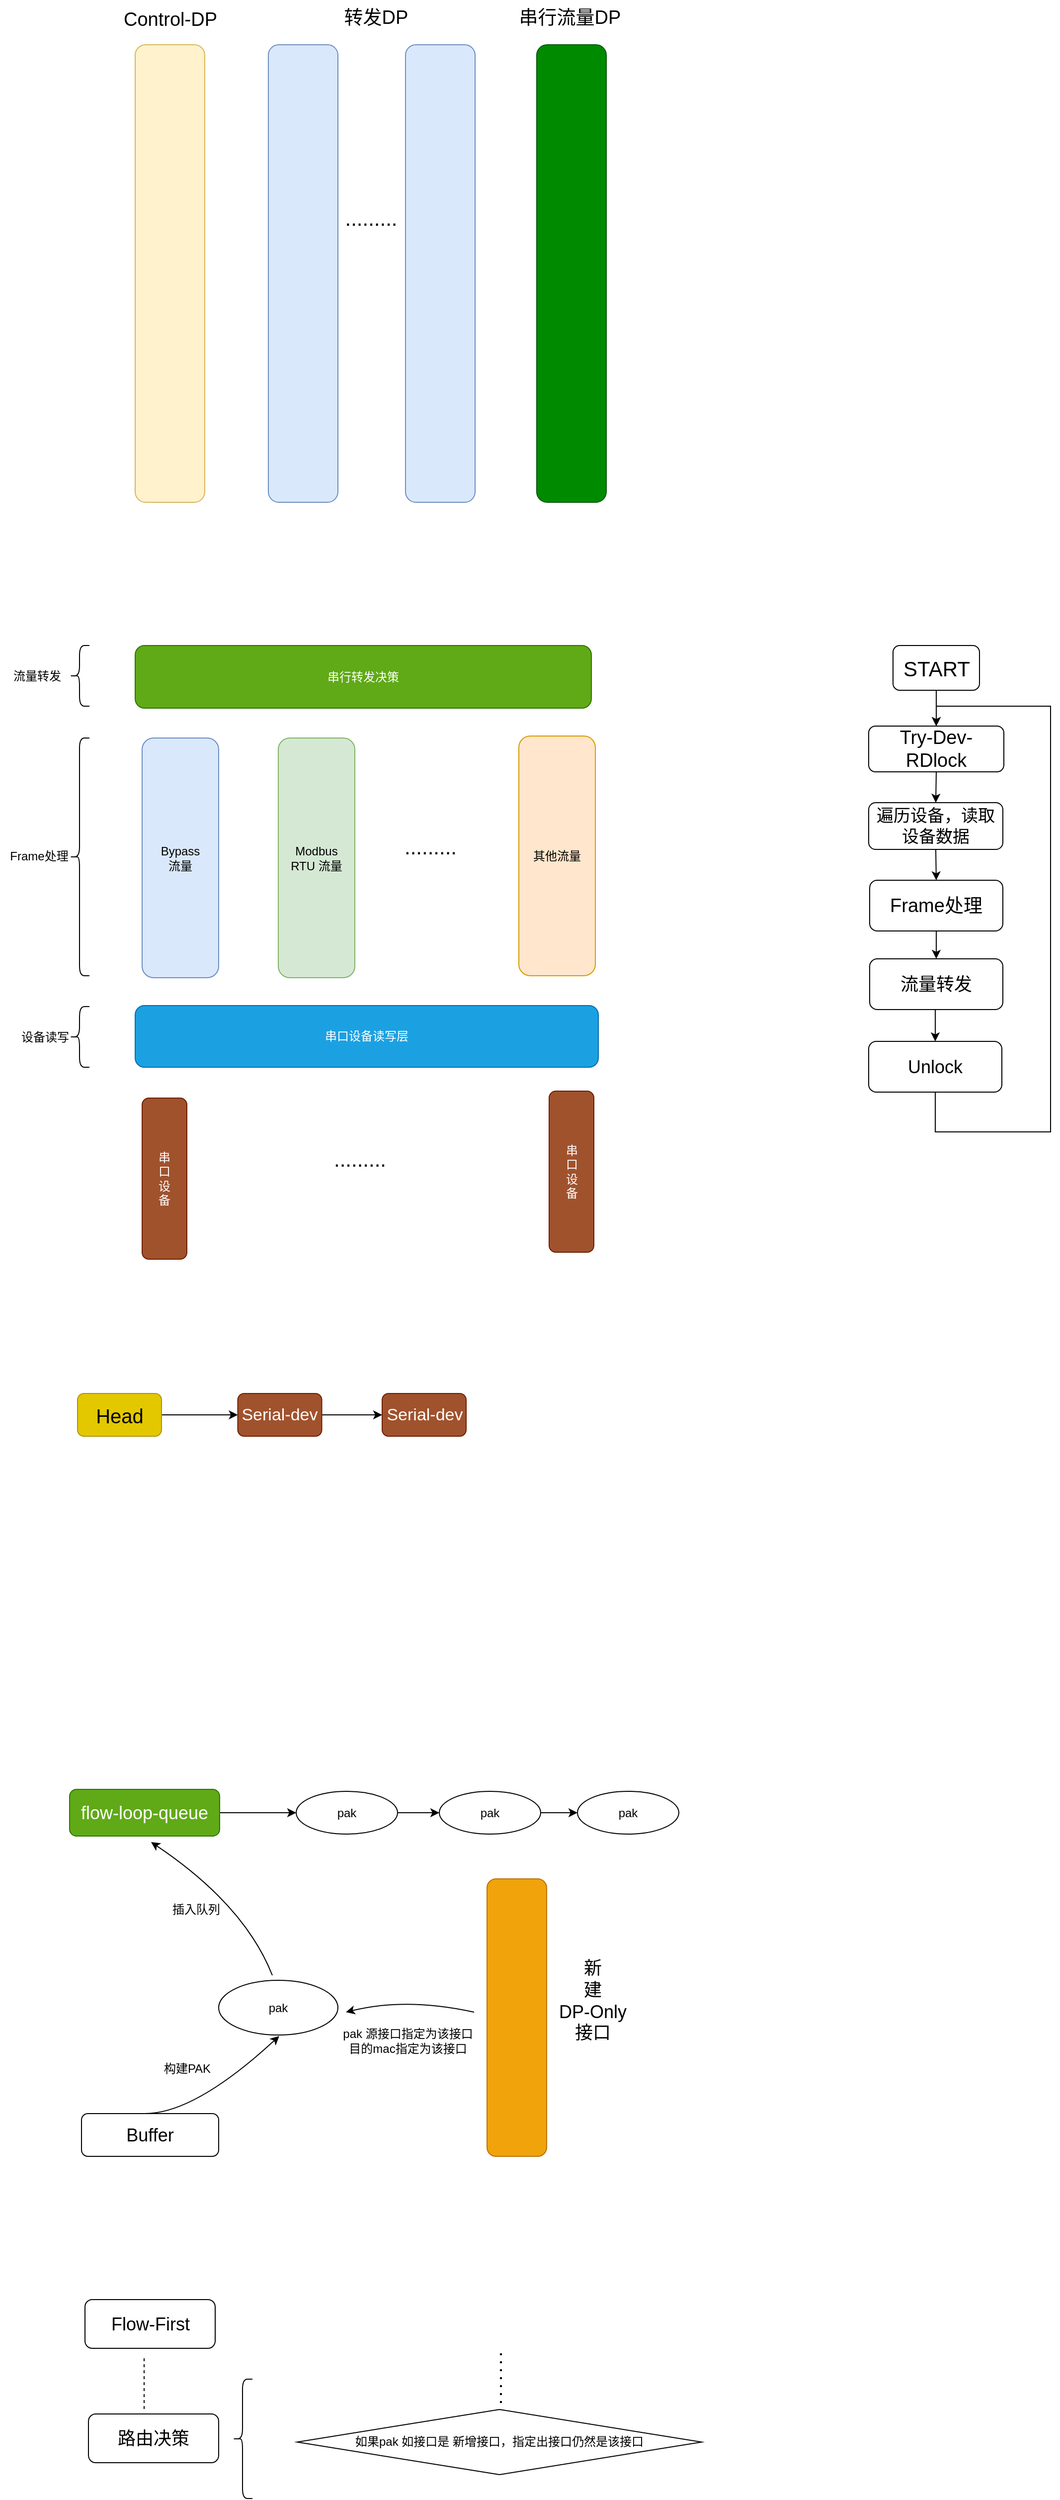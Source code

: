 <mxfile version="22.1.16" type="github">
  <diagram name="Page-1" id="0eKIxrGQDef5rG3l8_Fm">
    <mxGraphModel dx="1198" dy="1105" grid="0" gridSize="10" guides="1" tooltips="1" connect="1" arrows="1" fold="1" page="0" pageScale="1" pageWidth="850" pageHeight="1100" math="0" shadow="0">
      <root>
        <mxCell id="0" />
        <mxCell id="1" parent="0" />
        <mxCell id="qBKd2bx_ocGhRHYz0LK9-1" value="" style="rounded=1;whiteSpace=wrap;html=1;fillColor=#fff2cc;strokeColor=#d6b656;" vertex="1" parent="1">
          <mxGeometry x="120" y="292" width="70" height="460" as="geometry" />
        </mxCell>
        <mxCell id="qBKd2bx_ocGhRHYz0LK9-2" value="Control-DP" style="text;html=1;align=center;verticalAlign=middle;resizable=0;points=[];autosize=1;strokeColor=none;fillColor=none;fontSize=19;" vertex="1" parent="1">
          <mxGeometry x="99" y="249" width="112" height="35" as="geometry" />
        </mxCell>
        <mxCell id="qBKd2bx_ocGhRHYz0LK9-3" value="" style="rounded=1;whiteSpace=wrap;html=1;fillColor=#dae8fc;strokeColor=#6c8ebf;" vertex="1" parent="1">
          <mxGeometry x="254" y="292" width="70" height="460" as="geometry" />
        </mxCell>
        <mxCell id="qBKd2bx_ocGhRHYz0LK9-5" value="" style="rounded=1;whiteSpace=wrap;html=1;fillColor=#dae8fc;strokeColor=#6c8ebf;" vertex="1" parent="1">
          <mxGeometry x="392" y="292" width="70" height="460" as="geometry" />
        </mxCell>
        <mxCell id="qBKd2bx_ocGhRHYz0LK9-6" value="&lt;font style=&quot;font-size: 21px;&quot;&gt;.........&lt;/font&gt;" style="text;html=1;align=center;verticalAlign=middle;resizable=0;points=[];autosize=1;strokeColor=none;fillColor=none;" vertex="1" parent="1">
          <mxGeometry x="321" y="447" width="71" height="37" as="geometry" />
        </mxCell>
        <mxCell id="qBKd2bx_ocGhRHYz0LK9-8" value="转发DP" style="text;html=1;align=center;verticalAlign=middle;resizable=0;points=[];autosize=1;strokeColor=none;fillColor=none;fontSize=19;" vertex="1" parent="1">
          <mxGeometry x="321" y="247" width="82" height="35" as="geometry" />
        </mxCell>
        <mxCell id="qBKd2bx_ocGhRHYz0LK9-10" value="" style="rounded=1;whiteSpace=wrap;html=1;fillColor=#008a00;strokeColor=#005700;fontColor=#ffffff;" vertex="1" parent="1">
          <mxGeometry x="524" y="292" width="70" height="460" as="geometry" />
        </mxCell>
        <mxCell id="qBKd2bx_ocGhRHYz0LK9-11" value="串行流量DP" style="text;html=1;align=center;verticalAlign=middle;resizable=0;points=[];autosize=1;strokeColor=none;fillColor=none;fontSize=19;" vertex="1" parent="1">
          <mxGeometry x="497" y="247" width="120" height="35" as="geometry" />
        </mxCell>
        <mxCell id="qBKd2bx_ocGhRHYz0LK9-12" value="串行转发决策" style="rounded=1;whiteSpace=wrap;html=1;fillColor=#60a917;fontColor=#ffffff;strokeColor=#2D7600;" vertex="1" parent="1">
          <mxGeometry x="120" y="896" width="459" height="63" as="geometry" />
        </mxCell>
        <mxCell id="qBKd2bx_ocGhRHYz0LK9-14" value="&lt;div&gt;Bypass&lt;/div&gt;&lt;div&gt;流量&lt;br&gt;&lt;/div&gt;" style="rounded=1;whiteSpace=wrap;html=1;fillColor=#dae8fc;strokeColor=#6c8ebf;" vertex="1" parent="1">
          <mxGeometry x="127" y="989" width="77" height="241" as="geometry" />
        </mxCell>
        <mxCell id="qBKd2bx_ocGhRHYz0LK9-15" value="&lt;div&gt;Modbus&lt;/div&gt;&lt;div&gt;RTU 流量&lt;br&gt;&lt;/div&gt;" style="rounded=1;whiteSpace=wrap;html=1;fillColor=#d5e8d4;strokeColor=#82b366;" vertex="1" parent="1">
          <mxGeometry x="264" y="989" width="77" height="241" as="geometry" />
        </mxCell>
        <mxCell id="qBKd2bx_ocGhRHYz0LK9-16" value="其他流量" style="rounded=1;whiteSpace=wrap;html=1;fillColor=#ffe6cc;strokeColor=#d79b00;" vertex="1" parent="1">
          <mxGeometry x="506" y="987" width="77" height="241" as="geometry" />
        </mxCell>
        <mxCell id="qBKd2bx_ocGhRHYz0LK9-17" value="&lt;font style=&quot;font-size: 21px;&quot;&gt;.........&lt;/font&gt;" style="text;whiteSpace=wrap;html=1;" vertex="1" parent="1">
          <mxGeometry x="389" y="1079" width="105" height="58" as="geometry" />
        </mxCell>
        <mxCell id="qBKd2bx_ocGhRHYz0LK9-18" value="串口设备读写层" style="rounded=1;whiteSpace=wrap;html=1;fillColor=#1ba1e2;fontColor=#ffffff;strokeColor=#006EAF;" vertex="1" parent="1">
          <mxGeometry x="120" y="1258" width="466" height="62" as="geometry" />
        </mxCell>
        <mxCell id="qBKd2bx_ocGhRHYz0LK9-19" value="&lt;div&gt;串&lt;/div&gt;&lt;div&gt;口&lt;/div&gt;&lt;div&gt;设&lt;/div&gt;&lt;div&gt;备&lt;/div&gt;" style="rounded=1;whiteSpace=wrap;html=1;fillColor=#a0522d;fontColor=#ffffff;strokeColor=#6D1F00;" vertex="1" parent="1">
          <mxGeometry x="127" y="1351" width="45" height="162" as="geometry" />
        </mxCell>
        <mxCell id="qBKd2bx_ocGhRHYz0LK9-20" value="&lt;div&gt;串&lt;/div&gt;&lt;div&gt;口&lt;/div&gt;&lt;div&gt;设&lt;/div&gt;&lt;div&gt;备&lt;/div&gt;" style="rounded=1;whiteSpace=wrap;html=1;fillColor=#a0522d;fontColor=#ffffff;strokeColor=#6D1F00;" vertex="1" parent="1">
          <mxGeometry x="536.5" y="1344" width="45" height="162" as="geometry" />
        </mxCell>
        <mxCell id="qBKd2bx_ocGhRHYz0LK9-21" value="&lt;font style=&quot;font-size: 21px;&quot;&gt;.........&lt;/font&gt;" style="text;whiteSpace=wrap;html=1;" vertex="1" parent="1">
          <mxGeometry x="318" y="1393" width="105" height="58" as="geometry" />
        </mxCell>
        <mxCell id="qBKd2bx_ocGhRHYz0LK9-22" value="" style="shape=curlyBracket;whiteSpace=wrap;html=1;rounded=1;labelPosition=left;verticalLabelPosition=middle;align=right;verticalAlign=middle;" vertex="1" parent="1">
          <mxGeometry x="54" y="896" width="20" height="61" as="geometry" />
        </mxCell>
        <mxCell id="qBKd2bx_ocGhRHYz0LK9-24" value="流量转发" style="text;html=1;align=center;verticalAlign=middle;resizable=0;points=[];autosize=1;strokeColor=none;fillColor=none;" vertex="1" parent="1">
          <mxGeometry x="-12" y="914" width="66" height="26" as="geometry" />
        </mxCell>
        <mxCell id="qBKd2bx_ocGhRHYz0LK9-25" value="" style="shape=curlyBracket;whiteSpace=wrap;html=1;rounded=1;labelPosition=left;verticalLabelPosition=middle;align=right;verticalAlign=middle;" vertex="1" parent="1">
          <mxGeometry x="54" y="989" width="20" height="239" as="geometry" />
        </mxCell>
        <mxCell id="qBKd2bx_ocGhRHYz0LK9-26" value="Frame处理" style="text;html=1;align=center;verticalAlign=middle;resizable=0;points=[];autosize=1;strokeColor=none;fillColor=none;" vertex="1" parent="1">
          <mxGeometry x="-16" y="1094.5" width="78" height="26" as="geometry" />
        </mxCell>
        <mxCell id="qBKd2bx_ocGhRHYz0LK9-27" value="设备读写" style="text;html=1;align=center;verticalAlign=middle;resizable=0;points=[];autosize=1;strokeColor=none;fillColor=none;" vertex="1" parent="1">
          <mxGeometry x="-4" y="1276.5" width="66" height="26" as="geometry" />
        </mxCell>
        <mxCell id="qBKd2bx_ocGhRHYz0LK9-29" value="" style="shape=curlyBracket;whiteSpace=wrap;html=1;rounded=1;labelPosition=left;verticalLabelPosition=middle;align=right;verticalAlign=middle;" vertex="1" parent="1">
          <mxGeometry x="54" y="1259" width="20" height="61" as="geometry" />
        </mxCell>
        <mxCell id="qBKd2bx_ocGhRHYz0LK9-46" style="edgeStyle=orthogonalEdgeStyle;rounded=0;orthogonalLoop=1;jettySize=auto;html=1;exitX=0.5;exitY=1;exitDx=0;exitDy=0;entryX=0.5;entryY=0;entryDx=0;entryDy=0;" edge="1" parent="1" source="qBKd2bx_ocGhRHYz0LK9-30" target="qBKd2bx_ocGhRHYz0LK9-36">
          <mxGeometry relative="1" as="geometry" />
        </mxCell>
        <mxCell id="qBKd2bx_ocGhRHYz0LK9-30" value="&lt;font style=&quot;font-size: 21px;&quot;&gt;START&lt;/font&gt;" style="rounded=1;whiteSpace=wrap;html=1;" vertex="1" parent="1">
          <mxGeometry x="882.5" y="896" width="87" height="45" as="geometry" />
        </mxCell>
        <mxCell id="qBKd2bx_ocGhRHYz0LK9-34" style="edgeStyle=orthogonalEdgeStyle;rounded=0;orthogonalLoop=1;jettySize=auto;html=1;exitX=1;exitY=0.5;exitDx=0;exitDy=0;" edge="1" parent="1" source="qBKd2bx_ocGhRHYz0LK9-31" target="qBKd2bx_ocGhRHYz0LK9-32">
          <mxGeometry relative="1" as="geometry" />
        </mxCell>
        <mxCell id="qBKd2bx_ocGhRHYz0LK9-31" value="&lt;font style=&quot;font-size: 20px;&quot;&gt;Head&lt;/font&gt;" style="rounded=1;whiteSpace=wrap;html=1;fillColor=#e3c800;fontColor=#000000;strokeColor=#B09500;" vertex="1" parent="1">
          <mxGeometry x="62" y="1648" width="84.5" height="43" as="geometry" />
        </mxCell>
        <mxCell id="qBKd2bx_ocGhRHYz0LK9-35" style="edgeStyle=orthogonalEdgeStyle;rounded=0;orthogonalLoop=1;jettySize=auto;html=1;exitX=1;exitY=0.5;exitDx=0;exitDy=0;entryX=0;entryY=0.5;entryDx=0;entryDy=0;" edge="1" parent="1" source="qBKd2bx_ocGhRHYz0LK9-32" target="qBKd2bx_ocGhRHYz0LK9-33">
          <mxGeometry relative="1" as="geometry" />
        </mxCell>
        <mxCell id="qBKd2bx_ocGhRHYz0LK9-32" value="&lt;font style=&quot;font-size: 17px;&quot;&gt;Serial-dev&lt;/font&gt;" style="rounded=1;whiteSpace=wrap;html=1;fillColor=#a0522d;fontColor=#ffffff;strokeColor=#6D1F00;" vertex="1" parent="1">
          <mxGeometry x="223.25" y="1648" width="84.5" height="43" as="geometry" />
        </mxCell>
        <mxCell id="qBKd2bx_ocGhRHYz0LK9-33" value="&lt;font style=&quot;font-size: 17px;&quot;&gt;Serial-dev&lt;/font&gt;" style="rounded=1;whiteSpace=wrap;html=1;fillColor=#a0522d;fontColor=#ffffff;strokeColor=#6D1F00;" vertex="1" parent="1">
          <mxGeometry x="368.5" y="1648" width="84.5" height="43" as="geometry" />
        </mxCell>
        <mxCell id="qBKd2bx_ocGhRHYz0LK9-47" style="edgeStyle=orthogonalEdgeStyle;rounded=0;orthogonalLoop=1;jettySize=auto;html=1;exitX=0.5;exitY=1;exitDx=0;exitDy=0;entryX=0.5;entryY=0;entryDx=0;entryDy=0;" edge="1" parent="1" source="qBKd2bx_ocGhRHYz0LK9-36" target="qBKd2bx_ocGhRHYz0LK9-38">
          <mxGeometry relative="1" as="geometry" />
        </mxCell>
        <mxCell id="qBKd2bx_ocGhRHYz0LK9-36" value="&lt;font style=&quot;font-size: 19px;&quot;&gt;Try-Dev-RDlock&lt;/font&gt;" style="rounded=1;whiteSpace=wrap;html=1;" vertex="1" parent="1">
          <mxGeometry x="858" y="977" width="136" height="46" as="geometry" />
        </mxCell>
        <mxCell id="qBKd2bx_ocGhRHYz0LK9-48" style="edgeStyle=orthogonalEdgeStyle;rounded=0;orthogonalLoop=1;jettySize=auto;html=1;exitX=0.5;exitY=1;exitDx=0;exitDy=0;entryX=0.5;entryY=0;entryDx=0;entryDy=0;" edge="1" parent="1" source="qBKd2bx_ocGhRHYz0LK9-38" target="qBKd2bx_ocGhRHYz0LK9-40">
          <mxGeometry relative="1" as="geometry" />
        </mxCell>
        <mxCell id="qBKd2bx_ocGhRHYz0LK9-38" value="&lt;font style=&quot;font-size: 17px;&quot;&gt;遍历设备，读取设备数据&lt;/font&gt;" style="rounded=1;whiteSpace=wrap;html=1;" vertex="1" parent="1">
          <mxGeometry x="858" y="1054" width="135" height="47" as="geometry" />
        </mxCell>
        <mxCell id="qBKd2bx_ocGhRHYz0LK9-49" style="edgeStyle=orthogonalEdgeStyle;rounded=0;orthogonalLoop=1;jettySize=auto;html=1;exitX=0.5;exitY=1;exitDx=0;exitDy=0;entryX=0.5;entryY=0;entryDx=0;entryDy=0;" edge="1" parent="1" source="qBKd2bx_ocGhRHYz0LK9-40" target="qBKd2bx_ocGhRHYz0LK9-45">
          <mxGeometry relative="1" as="geometry" />
        </mxCell>
        <mxCell id="qBKd2bx_ocGhRHYz0LK9-40" value="&lt;font style=&quot;font-size: 19px;&quot;&gt;Frame处理&lt;/font&gt;" style="rounded=1;whiteSpace=wrap;html=1;" vertex="1" parent="1">
          <mxGeometry x="859" y="1132" width="134" height="51" as="geometry" />
        </mxCell>
        <mxCell id="qBKd2bx_ocGhRHYz0LK9-52" style="edgeStyle=orthogonalEdgeStyle;rounded=0;orthogonalLoop=1;jettySize=auto;html=1;exitX=0.5;exitY=1;exitDx=0;exitDy=0;entryX=0.5;entryY=0;entryDx=0;entryDy=0;" edge="1" parent="1" source="qBKd2bx_ocGhRHYz0LK9-45" target="qBKd2bx_ocGhRHYz0LK9-51">
          <mxGeometry relative="1" as="geometry" />
        </mxCell>
        <mxCell id="qBKd2bx_ocGhRHYz0LK9-45" value="&lt;font style=&quot;font-size: 18px;&quot;&gt;流量转发&lt;/font&gt;" style="rounded=1;whiteSpace=wrap;html=1;" vertex="1" parent="1">
          <mxGeometry x="859" y="1211" width="134" height="51" as="geometry" />
        </mxCell>
        <mxCell id="qBKd2bx_ocGhRHYz0LK9-53" style="edgeStyle=orthogonalEdgeStyle;rounded=0;orthogonalLoop=1;jettySize=auto;html=1;exitX=0.5;exitY=1;exitDx=0;exitDy=0;entryX=0.5;entryY=0;entryDx=0;entryDy=0;" edge="1" parent="1" source="qBKd2bx_ocGhRHYz0LK9-51" target="qBKd2bx_ocGhRHYz0LK9-36">
          <mxGeometry relative="1" as="geometry">
            <Array as="points">
              <mxPoint x="925" y="1385" />
              <mxPoint x="1041" y="1385" />
              <mxPoint x="1041" y="957" />
              <mxPoint x="926" y="957" />
            </Array>
          </mxGeometry>
        </mxCell>
        <mxCell id="qBKd2bx_ocGhRHYz0LK9-51" value="&lt;font style=&quot;font-size: 18px;&quot;&gt;Unlock&lt;/font&gt;" style="rounded=1;whiteSpace=wrap;html=1;" vertex="1" parent="1">
          <mxGeometry x="858" y="1294" width="134" height="51" as="geometry" />
        </mxCell>
        <mxCell id="qBKd2bx_ocGhRHYz0LK9-56" value="&lt;font style=&quot;font-size: 18px;&quot;&gt;Buffer&lt;/font&gt;" style="rounded=1;whiteSpace=wrap;html=1;" vertex="1" parent="1">
          <mxGeometry x="66" y="2372" width="138" height="43" as="geometry" />
        </mxCell>
        <mxCell id="qBKd2bx_ocGhRHYz0LK9-59" value="pak" style="ellipse;whiteSpace=wrap;html=1;" vertex="1" parent="1">
          <mxGeometry x="204" y="2238" width="120" height="55" as="geometry" />
        </mxCell>
        <mxCell id="qBKd2bx_ocGhRHYz0LK9-60" value="" style="curved=1;endArrow=classic;html=1;rounded=0;" edge="1" parent="1">
          <mxGeometry width="50" height="50" relative="1" as="geometry">
            <mxPoint x="130" y="2372" as="sourcePoint" />
            <mxPoint x="265" y="2294" as="targetPoint" />
            <Array as="points">
              <mxPoint x="180" y="2372" />
            </Array>
          </mxGeometry>
        </mxCell>
        <mxCell id="qBKd2bx_ocGhRHYz0LK9-61" value="构建PAK" style="text;html=1;align=center;verticalAlign=middle;resizable=0;points=[];autosize=1;strokeColor=none;fillColor=none;" vertex="1" parent="1">
          <mxGeometry x="140" y="2314" width="64" height="26" as="geometry" />
        </mxCell>
        <mxCell id="qBKd2bx_ocGhRHYz0LK9-62" value="" style="rounded=1;whiteSpace=wrap;html=1;fillColor=#f0a30a;fontColor=#000000;strokeColor=#BD7000;" vertex="1" parent="1">
          <mxGeometry x="474" y="2136" width="60" height="279" as="geometry" />
        </mxCell>
        <mxCell id="qBKd2bx_ocGhRHYz0LK9-71" style="edgeStyle=orthogonalEdgeStyle;rounded=0;orthogonalLoop=1;jettySize=auto;html=1;exitX=1;exitY=0.5;exitDx=0;exitDy=0;entryX=0;entryY=0.5;entryDx=0;entryDy=0;" edge="1" parent="1" source="qBKd2bx_ocGhRHYz0LK9-63" target="qBKd2bx_ocGhRHYz0LK9-69">
          <mxGeometry relative="1" as="geometry" />
        </mxCell>
        <mxCell id="qBKd2bx_ocGhRHYz0LK9-63" value="pak" style="ellipse;whiteSpace=wrap;html=1;" vertex="1" parent="1">
          <mxGeometry x="282" y="2048" width="102" height="43" as="geometry" />
        </mxCell>
        <mxCell id="qBKd2bx_ocGhRHYz0LK9-65" style="edgeStyle=orthogonalEdgeStyle;rounded=0;orthogonalLoop=1;jettySize=auto;html=1;exitX=1;exitY=0.5;exitDx=0;exitDy=0;" edge="1" parent="1" source="qBKd2bx_ocGhRHYz0LK9-64" target="qBKd2bx_ocGhRHYz0LK9-63">
          <mxGeometry relative="1" as="geometry" />
        </mxCell>
        <mxCell id="qBKd2bx_ocGhRHYz0LK9-64" value="&lt;font style=&quot;font-size: 18px;&quot;&gt;flow-loop-queue&lt;/font&gt;" style="rounded=1;whiteSpace=wrap;html=1;fillColor=#60a917;fontColor=#ffffff;strokeColor=#2D7600;" vertex="1" parent="1">
          <mxGeometry x="54" y="2046" width="151" height="47" as="geometry" />
        </mxCell>
        <mxCell id="qBKd2bx_ocGhRHYz0LK9-66" value="&lt;div style=&quot;font-size: 18px;&quot;&gt;&lt;font style=&quot;font-size: 18px;&quot;&gt;新&lt;/font&gt;&lt;/div&gt;&lt;div style=&quot;font-size: 18px;&quot;&gt;&lt;font style=&quot;font-size: 18px;&quot;&gt;建&lt;/font&gt;&lt;/div&gt;&lt;div style=&quot;font-size: 18px;&quot;&gt;&lt;font style=&quot;font-size: 18px;&quot;&gt;DP-Only&lt;/font&gt;&lt;/div&gt;&lt;div style=&quot;font-size: 18px;&quot;&gt;&lt;font style=&quot;font-size: 18px;&quot;&gt;接口&lt;/font&gt;&lt;/div&gt;" style="text;html=1;align=center;verticalAlign=middle;resizable=0;points=[];autosize=1;strokeColor=none;fillColor=none;" vertex="1" parent="1">
          <mxGeometry x="536.5" y="2210" width="86" height="98" as="geometry" />
        </mxCell>
        <mxCell id="qBKd2bx_ocGhRHYz0LK9-67" value="" style="curved=1;endArrow=classic;html=1;rounded=0;" edge="1" parent="1">
          <mxGeometry width="50" height="50" relative="1" as="geometry">
            <mxPoint x="461" y="2270" as="sourcePoint" />
            <mxPoint x="332" y="2270" as="targetPoint" />
            <Array as="points">
              <mxPoint x="393" y="2255" />
            </Array>
          </mxGeometry>
        </mxCell>
        <mxCell id="qBKd2bx_ocGhRHYz0LK9-68" value="&lt;div&gt;pak 源接口指定为该接口&lt;/div&gt;&lt;div&gt;目的mac指定为该接口&lt;br&gt;&lt;/div&gt;" style="text;html=1;align=center;verticalAlign=middle;resizable=0;points=[];autosize=1;strokeColor=none;fillColor=none;" vertex="1" parent="1">
          <mxGeometry x="319" y="2278" width="149" height="41" as="geometry" />
        </mxCell>
        <mxCell id="qBKd2bx_ocGhRHYz0LK9-72" style="edgeStyle=orthogonalEdgeStyle;rounded=0;orthogonalLoop=1;jettySize=auto;html=1;exitX=1;exitY=0.5;exitDx=0;exitDy=0;entryX=0;entryY=0.5;entryDx=0;entryDy=0;" edge="1" parent="1" source="qBKd2bx_ocGhRHYz0LK9-69" target="qBKd2bx_ocGhRHYz0LK9-70">
          <mxGeometry relative="1" as="geometry" />
        </mxCell>
        <mxCell id="qBKd2bx_ocGhRHYz0LK9-69" value="pak" style="ellipse;whiteSpace=wrap;html=1;" vertex="1" parent="1">
          <mxGeometry x="426" y="2048" width="102" height="43" as="geometry" />
        </mxCell>
        <mxCell id="qBKd2bx_ocGhRHYz0LK9-70" value="pak" style="ellipse;whiteSpace=wrap;html=1;" vertex="1" parent="1">
          <mxGeometry x="565" y="2048" width="102" height="43" as="geometry" />
        </mxCell>
        <mxCell id="qBKd2bx_ocGhRHYz0LK9-73" value="" style="curved=1;endArrow=classic;html=1;rounded=0;" edge="1" parent="1">
          <mxGeometry width="50" height="50" relative="1" as="geometry">
            <mxPoint x="258" y="2233" as="sourcePoint" />
            <mxPoint x="136" y="2099" as="targetPoint" />
            <Array as="points">
              <mxPoint x="230" y="2162" />
            </Array>
          </mxGeometry>
        </mxCell>
        <mxCell id="qBKd2bx_ocGhRHYz0LK9-74" value="插入队列" style="text;html=1;align=center;verticalAlign=middle;resizable=0;points=[];autosize=1;strokeColor=none;fillColor=none;" vertex="1" parent="1">
          <mxGeometry x="147.5" y="2154" width="66" height="26" as="geometry" />
        </mxCell>
        <mxCell id="qBKd2bx_ocGhRHYz0LK9-76" value="&lt;font style=&quot;font-size: 18px;&quot;&gt;Flow-First&lt;br&gt;&lt;/font&gt;" style="rounded=1;whiteSpace=wrap;html=1;" vertex="1" parent="1">
          <mxGeometry x="69.5" y="2559" width="131" height="49" as="geometry" />
        </mxCell>
        <mxCell id="qBKd2bx_ocGhRHYz0LK9-77" value="" style="endArrow=none;dashed=1;html=1;rounded=0;" edge="1" parent="1">
          <mxGeometry width="50" height="50" relative="1" as="geometry">
            <mxPoint x="129" y="2669" as="sourcePoint" />
            <mxPoint x="129" y="2616" as="targetPoint" />
          </mxGeometry>
        </mxCell>
        <mxCell id="qBKd2bx_ocGhRHYz0LK9-79" value="&lt;font style=&quot;font-size: 18px;&quot;&gt;路由决策&lt;/font&gt;" style="rounded=1;whiteSpace=wrap;html=1;" vertex="1" parent="1">
          <mxGeometry x="73" y="2674" width="131" height="49" as="geometry" />
        </mxCell>
        <mxCell id="qBKd2bx_ocGhRHYz0LK9-82" value="如果pak 如接口是 新增接口，指定出接口仍然是该接口" style="rhombus;whiteSpace=wrap;html=1;" vertex="1" parent="1">
          <mxGeometry x="283" y="2669.5" width="407" height="65.5" as="geometry" />
        </mxCell>
        <mxCell id="qBKd2bx_ocGhRHYz0LK9-84" value="" style="shape=curlyBracket;whiteSpace=wrap;html=1;rounded=1;labelPosition=left;verticalLabelPosition=middle;align=right;verticalAlign=middle;" vertex="1" parent="1">
          <mxGeometry x="218" y="2639" width="20" height="120" as="geometry" />
        </mxCell>
        <mxCell id="qBKd2bx_ocGhRHYz0LK9-85" value="" style="endArrow=none;dashed=1;html=1;dashPattern=1 3;strokeWidth=2;rounded=0;" edge="1" parent="1">
          <mxGeometry width="50" height="50" relative="1" as="geometry">
            <mxPoint x="488" y="2663" as="sourcePoint" />
            <mxPoint x="488" y="2608" as="targetPoint" />
          </mxGeometry>
        </mxCell>
      </root>
    </mxGraphModel>
  </diagram>
</mxfile>
